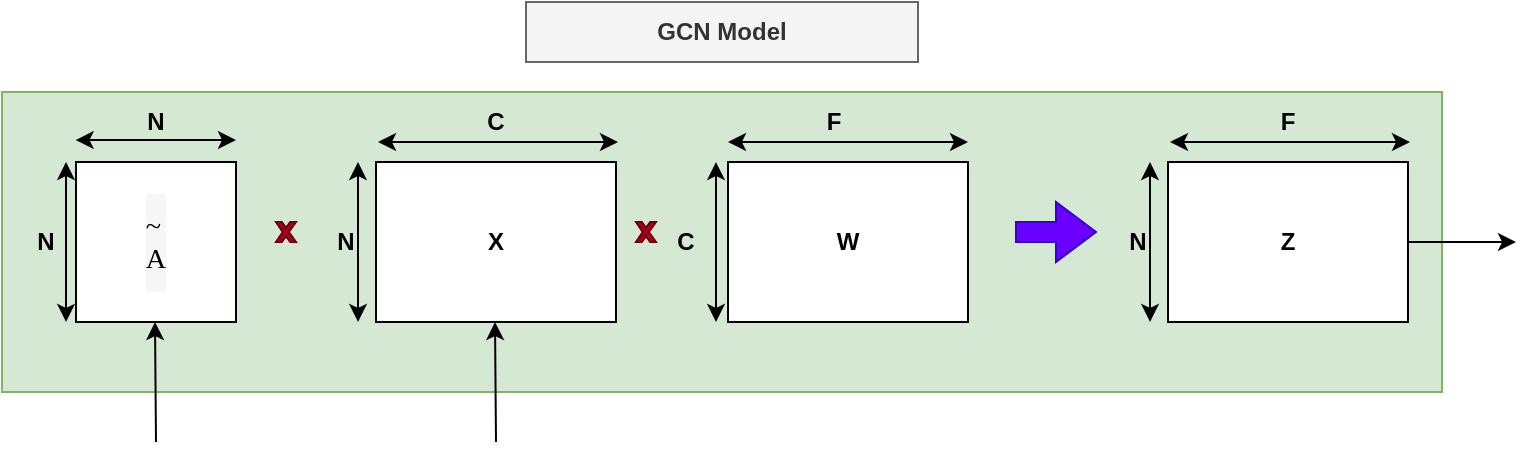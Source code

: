 <mxfile version="24.7.12">
  <diagram name="Page-1" id="rJTByGsmxIDWK17ve57o">
    <mxGraphModel dx="880" dy="434" grid="1" gridSize="10" guides="1" tooltips="1" connect="1" arrows="1" fold="1" page="1" pageScale="1" pageWidth="827" pageHeight="1169" math="0" shadow="0">
      <root>
        <mxCell id="0" />
        <mxCell id="1" parent="0" />
        <mxCell id="PmzAwg7MPkBZM4nYXMnS-44" value="" style="rounded=0;whiteSpace=wrap;html=1;fillColor=#d5e8d4;strokeColor=#82b366;" parent="1" vertex="1">
          <mxGeometry x="63" y="155" width="720" height="150" as="geometry" />
        </mxCell>
        <mxCell id="PmzAwg7MPkBZM4nYXMnS-3" value="&lt;h3 style=&quot;scrollbar-width: thin; scrollbar-color: var(--pdl-bg-muted) var(--pdl-bg-base); padding: 0px; margin: 0px; line-height: calc(1em + 0.438rem); font-family: -apple-system, system-ui, BlinkMacSystemFont, &amp;quot;Segoe UI&amp;quot;, Roboto, Oxygen-Sans, Ubuntu, Cantarell, &amp;quot;Helvetica Neue&amp;quot;, sans-serif; text-align: start; background-color: rgb(247, 247, 247);&quot;&gt;&lt;strong style=&quot;scrollbar-width: thin; scrollbar-color: var(--pdl-bg-muted) var(--pdl-bg-base);&quot;&gt;&lt;span style=&quot;scrollbar-width: thin; scrollbar-color: var(--pdl-bg-muted) var(--pdl-bg-base); overflow-x: auto;&quot; class=&quot;math math-inline&quot;&gt;&lt;span style=&quot;scrollbar-width: thin; scrollbar-color: var(--pdl-bg-muted) var(--pdl-bg-base); text-rendering: auto; font-variant-numeric: normal; font-variant-east-asian: normal; font-variant-alternates: normal; font-size-adjust: none; font-kerning: auto; font-optical-sizing: auto; font-feature-settings: normal; font-variation-settings: normal; font-variant-position: normal; font-weight: normal; font-stretch: normal; font-size: 1.21em; line-height: 1.2; font-family: KaTeX_Main, &amp;quot;Times New Roman&amp;quot;, serif;&quot; class=&quot;katex&quot;&gt;&lt;span style=&quot;scrollbar-width: thin; scrollbar-color: var(--pdl-bg-muted) var(--pdl-bg-base); border-color: currentcolor;&quot; aria-hidden=&quot;true&quot; class=&quot;katex-html&quot;&gt;&lt;span style=&quot;scrollbar-width: thin; scrollbar-color: var(--pdl-bg-muted) var(--pdl-bg-base); border-color: currentcolor; position: relative; text-wrap: nowrap; width: min-content; display: inline-block;&quot; class=&quot;base&quot;&gt;&lt;sub&gt;~&lt;/sub&gt;&lt;/span&gt;&lt;/span&gt;&lt;/span&gt;&lt;/span&gt;&lt;/strong&gt;&lt;/h3&gt;&lt;h3 style=&quot;scrollbar-width: thin; scrollbar-color: var(--pdl-bg-muted) var(--pdl-bg-base); padding: 0px; margin: 0px; line-height: calc(1em + 0.438rem); font-family: -apple-system, system-ui, BlinkMacSystemFont, &amp;quot;Segoe UI&amp;quot;, Roboto, Oxygen-Sans, Ubuntu, Cantarell, &amp;quot;Helvetica Neue&amp;quot;, sans-serif; text-align: start; background-color: rgb(247, 247, 247);&quot;&gt;&lt;strong style=&quot;scrollbar-width: thin; scrollbar-color: var(--pdl-bg-muted) var(--pdl-bg-base);&quot;&gt;&lt;span style=&quot;scrollbar-width: thin; scrollbar-color: var(--pdl-bg-muted) var(--pdl-bg-base); overflow-x: auto;&quot; class=&quot;math math-inline&quot;&gt;&lt;span style=&quot;scrollbar-width: thin; scrollbar-color: var(--pdl-bg-muted) var(--pdl-bg-base); text-rendering: auto; font-variant-numeric: normal; font-variant-east-asian: normal; font-variant-alternates: normal; font-size-adjust: none; font-kerning: auto; font-optical-sizing: auto; font-feature-settings: normal; font-variation-settings: normal; font-variant-position: normal; font-weight: normal; font-stretch: normal; font-size: 1.21em; line-height: 1.2; font-family: KaTeX_Main, &amp;quot;Times New Roman&amp;quot;, serif;&quot; class=&quot;katex&quot;&gt;&lt;span style=&quot;scrollbar-width: thin; scrollbar-color: var(--pdl-bg-muted) var(--pdl-bg-base); border-color: currentcolor;&quot; aria-hidden=&quot;true&quot; class=&quot;katex-html&quot;&gt;&lt;span style=&quot;scrollbar-width: thin; scrollbar-color: var(--pdl-bg-muted) var(--pdl-bg-base); border-color: currentcolor; position: relative; text-wrap: nowrap; width: min-content; display: inline-block;&quot; class=&quot;base&quot;&gt;&lt;sup&gt;A&lt;/sup&gt;&lt;br&gt;&lt;/span&gt;&lt;/span&gt;&lt;/span&gt;&lt;/span&gt;&lt;/strong&gt;&lt;/h3&gt;" style="whiteSpace=wrap;html=1;aspect=fixed;" parent="1" vertex="1">
          <mxGeometry x="100" y="190" width="80" height="80" as="geometry" />
        </mxCell>
        <mxCell id="PmzAwg7MPkBZM4nYXMnS-5" value="" style="endArrow=classic;startArrow=classic;html=1;rounded=0;entryX=0.277;entryY=0.269;entryDx=0;entryDy=0;entryPerimeter=0;" parent="1" edge="1">
          <mxGeometry width="50" height="50" relative="1" as="geometry">
            <mxPoint x="99.81" y="179.06" as="sourcePoint" />
            <mxPoint x="180.0" y="179.0" as="targetPoint" />
          </mxGeometry>
        </mxCell>
        <mxCell id="PmzAwg7MPkBZM4nYXMnS-6" value="&lt;b&gt;N&lt;/b&gt;" style="text;html=1;align=center;verticalAlign=middle;whiteSpace=wrap;rounded=0;" parent="1" vertex="1">
          <mxGeometry x="125" y="160" width="30" height="20" as="geometry" />
        </mxCell>
        <mxCell id="PmzAwg7MPkBZM4nYXMnS-9" value="&lt;b&gt;N&lt;/b&gt;" style="text;html=1;align=center;verticalAlign=middle;whiteSpace=wrap;rounded=0;" parent="1" vertex="1">
          <mxGeometry x="70" y="220" width="30" height="20" as="geometry" />
        </mxCell>
        <mxCell id="PmzAwg7MPkBZM4nYXMnS-12" value="" style="endArrow=classic;startArrow=classic;html=1;rounded=0;" parent="1" edge="1">
          <mxGeometry width="50" height="50" relative="1" as="geometry">
            <mxPoint x="95" y="190" as="sourcePoint" />
            <mxPoint x="95" y="269.94" as="targetPoint" />
          </mxGeometry>
        </mxCell>
        <mxCell id="PmzAwg7MPkBZM4nYXMnS-14" value="" style="endArrow=classic;startArrow=classic;html=1;rounded=0;" parent="1" edge="1">
          <mxGeometry width="50" height="50" relative="1" as="geometry">
            <mxPoint x="251" y="180" as="sourcePoint" />
            <mxPoint x="371" y="180" as="targetPoint" />
          </mxGeometry>
        </mxCell>
        <mxCell id="PmzAwg7MPkBZM4nYXMnS-15" value="&lt;b&gt;C&lt;/b&gt;" style="text;html=1;align=center;verticalAlign=middle;whiteSpace=wrap;rounded=0;" parent="1" vertex="1">
          <mxGeometry x="295" y="160" width="30" height="20" as="geometry" />
        </mxCell>
        <mxCell id="PmzAwg7MPkBZM4nYXMnS-16" value="&lt;b&gt;N&lt;/b&gt;" style="text;html=1;align=center;verticalAlign=middle;whiteSpace=wrap;rounded=0;" parent="1" vertex="1">
          <mxGeometry x="220" y="220" width="30" height="20" as="geometry" />
        </mxCell>
        <mxCell id="PmzAwg7MPkBZM4nYXMnS-17" value="" style="endArrow=classic;startArrow=classic;html=1;rounded=0;" parent="1" edge="1">
          <mxGeometry width="50" height="50" relative="1" as="geometry">
            <mxPoint x="241" y="190" as="sourcePoint" />
            <mxPoint x="241" y="269.94" as="targetPoint" />
          </mxGeometry>
        </mxCell>
        <mxCell id="PmzAwg7MPkBZM4nYXMnS-18" value="&lt;b&gt;X&lt;/b&gt;" style="rounded=0;whiteSpace=wrap;html=1;" parent="1" vertex="1">
          <mxGeometry x="250" y="190" width="120" height="80" as="geometry" />
        </mxCell>
        <mxCell id="PmzAwg7MPkBZM4nYXMnS-20" value="" style="endArrow=classic;startArrow=classic;html=1;rounded=0;" parent="1" edge="1">
          <mxGeometry width="50" height="50" relative="1" as="geometry">
            <mxPoint x="426" y="180" as="sourcePoint" />
            <mxPoint x="546" y="180" as="targetPoint" />
          </mxGeometry>
        </mxCell>
        <mxCell id="PmzAwg7MPkBZM4nYXMnS-21" value="&lt;b&gt;F&lt;/b&gt;" style="text;html=1;align=center;verticalAlign=middle;whiteSpace=wrap;rounded=0;" parent="1" vertex="1">
          <mxGeometry x="464" y="160" width="30" height="20" as="geometry" />
        </mxCell>
        <mxCell id="PmzAwg7MPkBZM4nYXMnS-23" value="&lt;b&gt;W&lt;/b&gt;" style="rounded=0;whiteSpace=wrap;html=1;" parent="1" vertex="1">
          <mxGeometry x="426" y="190" width="120" height="80" as="geometry" />
        </mxCell>
        <mxCell id="PmzAwg7MPkBZM4nYXMnS-24" value="&lt;b&gt;C&lt;/b&gt;" style="text;html=1;align=center;verticalAlign=middle;whiteSpace=wrap;rounded=0;" parent="1" vertex="1">
          <mxGeometry x="390" y="220" width="30" height="20" as="geometry" />
        </mxCell>
        <mxCell id="PmzAwg7MPkBZM4nYXMnS-28" value="" style="endArrow=classic;startArrow=classic;html=1;rounded=0;" parent="1" edge="1">
          <mxGeometry width="50" height="50" relative="1" as="geometry">
            <mxPoint x="420" y="190.06" as="sourcePoint" />
            <mxPoint x="420" y="270" as="targetPoint" />
          </mxGeometry>
        </mxCell>
        <mxCell id="PmzAwg7MPkBZM4nYXMnS-30" value="" style="verticalLabelPosition=bottom;verticalAlign=top;html=1;shape=mxgraph.basic.x;fillColor=#a20025;fontColor=#ffffff;strokeColor=#6F0000;" parent="1" vertex="1">
          <mxGeometry x="200" y="220" width="10" height="10" as="geometry" />
        </mxCell>
        <mxCell id="PmzAwg7MPkBZM4nYXMnS-31" value="" style="verticalLabelPosition=bottom;verticalAlign=top;html=1;shape=mxgraph.basic.x;fillColor=#a20025;fontColor=#ffffff;strokeColor=#6F0000;" parent="1" vertex="1">
          <mxGeometry x="380" y="220" width="10" height="10" as="geometry" />
        </mxCell>
        <mxCell id="PmzAwg7MPkBZM4nYXMnS-32" value="" style="html=1;shadow=0;dashed=0;align=center;verticalAlign=middle;shape=mxgraph.arrows2.arrow;dy=0.67;dx=20;notch=0;fillColor=#6a00ff;fontColor=#ffffff;strokeColor=#3700CC;" parent="1" vertex="1">
          <mxGeometry x="570" y="210" width="40" height="30" as="geometry" />
        </mxCell>
        <mxCell id="PmzAwg7MPkBZM4nYXMnS-33" value="" style="endArrow=classic;startArrow=classic;html=1;rounded=0;" parent="1" edge="1">
          <mxGeometry width="50" height="50" relative="1" as="geometry">
            <mxPoint x="647" y="180" as="sourcePoint" />
            <mxPoint x="767" y="180" as="targetPoint" />
          </mxGeometry>
        </mxCell>
        <mxCell id="PmzAwg7MPkBZM4nYXMnS-34" value="&lt;b&gt;F&lt;/b&gt;" style="text;html=1;align=center;verticalAlign=middle;whiteSpace=wrap;rounded=0;" parent="1" vertex="1">
          <mxGeometry x="691" y="160" width="30" height="20" as="geometry" />
        </mxCell>
        <mxCell id="PmzAwg7MPkBZM4nYXMnS-35" value="" style="endArrow=classic;startArrow=classic;html=1;rounded=0;" parent="1" edge="1">
          <mxGeometry width="50" height="50" relative="1" as="geometry">
            <mxPoint x="637" y="190" as="sourcePoint" />
            <mxPoint x="637" y="269.94" as="targetPoint" />
          </mxGeometry>
        </mxCell>
        <mxCell id="PmzAwg7MPkBZM4nYXMnS-36" value="&lt;b&gt;Z&lt;/b&gt;" style="rounded=0;whiteSpace=wrap;html=1;" parent="1" vertex="1">
          <mxGeometry x="646" y="190" width="120" height="80" as="geometry" />
        </mxCell>
        <mxCell id="PmzAwg7MPkBZM4nYXMnS-37" value="&lt;b&gt;N&lt;/b&gt;" style="text;html=1;align=center;verticalAlign=middle;whiteSpace=wrap;rounded=0;" parent="1" vertex="1">
          <mxGeometry x="616" y="220" width="30" height="20" as="geometry" />
        </mxCell>
        <mxCell id="PmzAwg7MPkBZM4nYXMnS-45" value="&lt;b&gt;GCN Model&lt;/b&gt;" style="text;html=1;align=center;verticalAlign=middle;whiteSpace=wrap;rounded=0;fillColor=#f5f5f5;fontColor=#333333;strokeColor=#666666;" parent="1" vertex="1">
          <mxGeometry x="325" y="110" width="196" height="30" as="geometry" />
        </mxCell>
        <mxCell id="PmzAwg7MPkBZM4nYXMnS-46" value="" style="endArrow=classic;html=1;rounded=0;" parent="1" edge="1">
          <mxGeometry width="50" height="50" relative="1" as="geometry">
            <mxPoint x="140" y="330" as="sourcePoint" />
            <mxPoint x="139.5" y="270" as="targetPoint" />
          </mxGeometry>
        </mxCell>
        <mxCell id="PmzAwg7MPkBZM4nYXMnS-47" value="" style="endArrow=classic;html=1;rounded=0;" parent="1" edge="1">
          <mxGeometry width="50" height="50" relative="1" as="geometry">
            <mxPoint x="310" y="330" as="sourcePoint" />
            <mxPoint x="309.5" y="270" as="targetPoint" />
          </mxGeometry>
        </mxCell>
        <mxCell id="PmzAwg7MPkBZM4nYXMnS-48" value="" style="endArrow=classic;html=1;rounded=0;exitX=1;exitY=0.5;exitDx=0;exitDy=0;" parent="1" source="PmzAwg7MPkBZM4nYXMnS-36" edge="1">
          <mxGeometry width="50" height="50" relative="1" as="geometry">
            <mxPoint x="810.5" y="245" as="sourcePoint" />
            <mxPoint x="820" y="230" as="targetPoint" />
          </mxGeometry>
        </mxCell>
      </root>
    </mxGraphModel>
  </diagram>
</mxfile>
